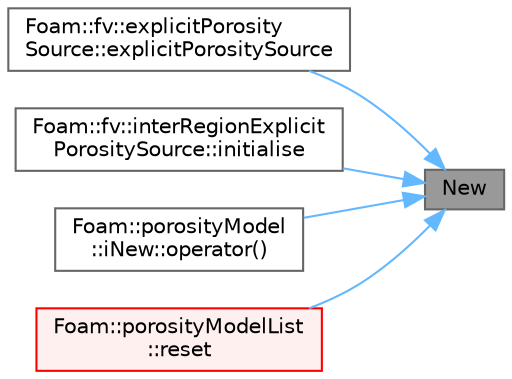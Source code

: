 digraph "New"
{
 // LATEX_PDF_SIZE
  bgcolor="transparent";
  edge [fontname=Helvetica,fontsize=10,labelfontname=Helvetica,labelfontsize=10];
  node [fontname=Helvetica,fontsize=10,shape=box,height=0.2,width=0.4];
  rankdir="RL";
  Node1 [id="Node000001",label="New",height=0.2,width=0.4,color="gray40", fillcolor="grey60", style="filled", fontcolor="black",tooltip=" "];
  Node1 -> Node2 [id="edge1_Node000001_Node000002",dir="back",color="steelblue1",style="solid",tooltip=" "];
  Node2 [id="Node000002",label="Foam::fv::explicitPorosity\lSource::explicitPorositySource",height=0.2,width=0.4,color="grey40", fillcolor="white", style="filled",URL="$classFoam_1_1fv_1_1explicitPorositySource.html#a19cc387c2bc3a1cea3bb7c9cf6ecda63",tooltip=" "];
  Node1 -> Node3 [id="edge2_Node000001_Node000003",dir="back",color="steelblue1",style="solid",tooltip=" "];
  Node3 [id="Node000003",label="Foam::fv::interRegionExplicit\lPorositySource::initialise",height=0.2,width=0.4,color="grey40", fillcolor="white", style="filled",URL="$classFoam_1_1fv_1_1interRegionExplicitPorositySource.html#a18abf8b19283101238a77c9e6865b673",tooltip=" "];
  Node1 -> Node4 [id="edge3_Node000001_Node000004",dir="back",color="steelblue1",style="solid",tooltip=" "];
  Node4 [id="Node000004",label="Foam::porosityModel\l::iNew::operator()",height=0.2,width=0.4,color="grey40", fillcolor="white", style="filled",URL="$classFoam_1_1porosityModel_1_1iNew.html#a67ddc31c07cedea52127e5c5ca2f75b6",tooltip=" "];
  Node1 -> Node5 [id="edge4_Node000001_Node000005",dir="back",color="steelblue1",style="solid",tooltip=" "];
  Node5 [id="Node000005",label="Foam::porosityModelList\l::reset",height=0.2,width=0.4,color="red", fillcolor="#FFF0F0", style="filled",URL="$classFoam_1_1porosityModelList.html#a08d5e47664d164c806dc4d18a7d139aa",tooltip=" "];
}
